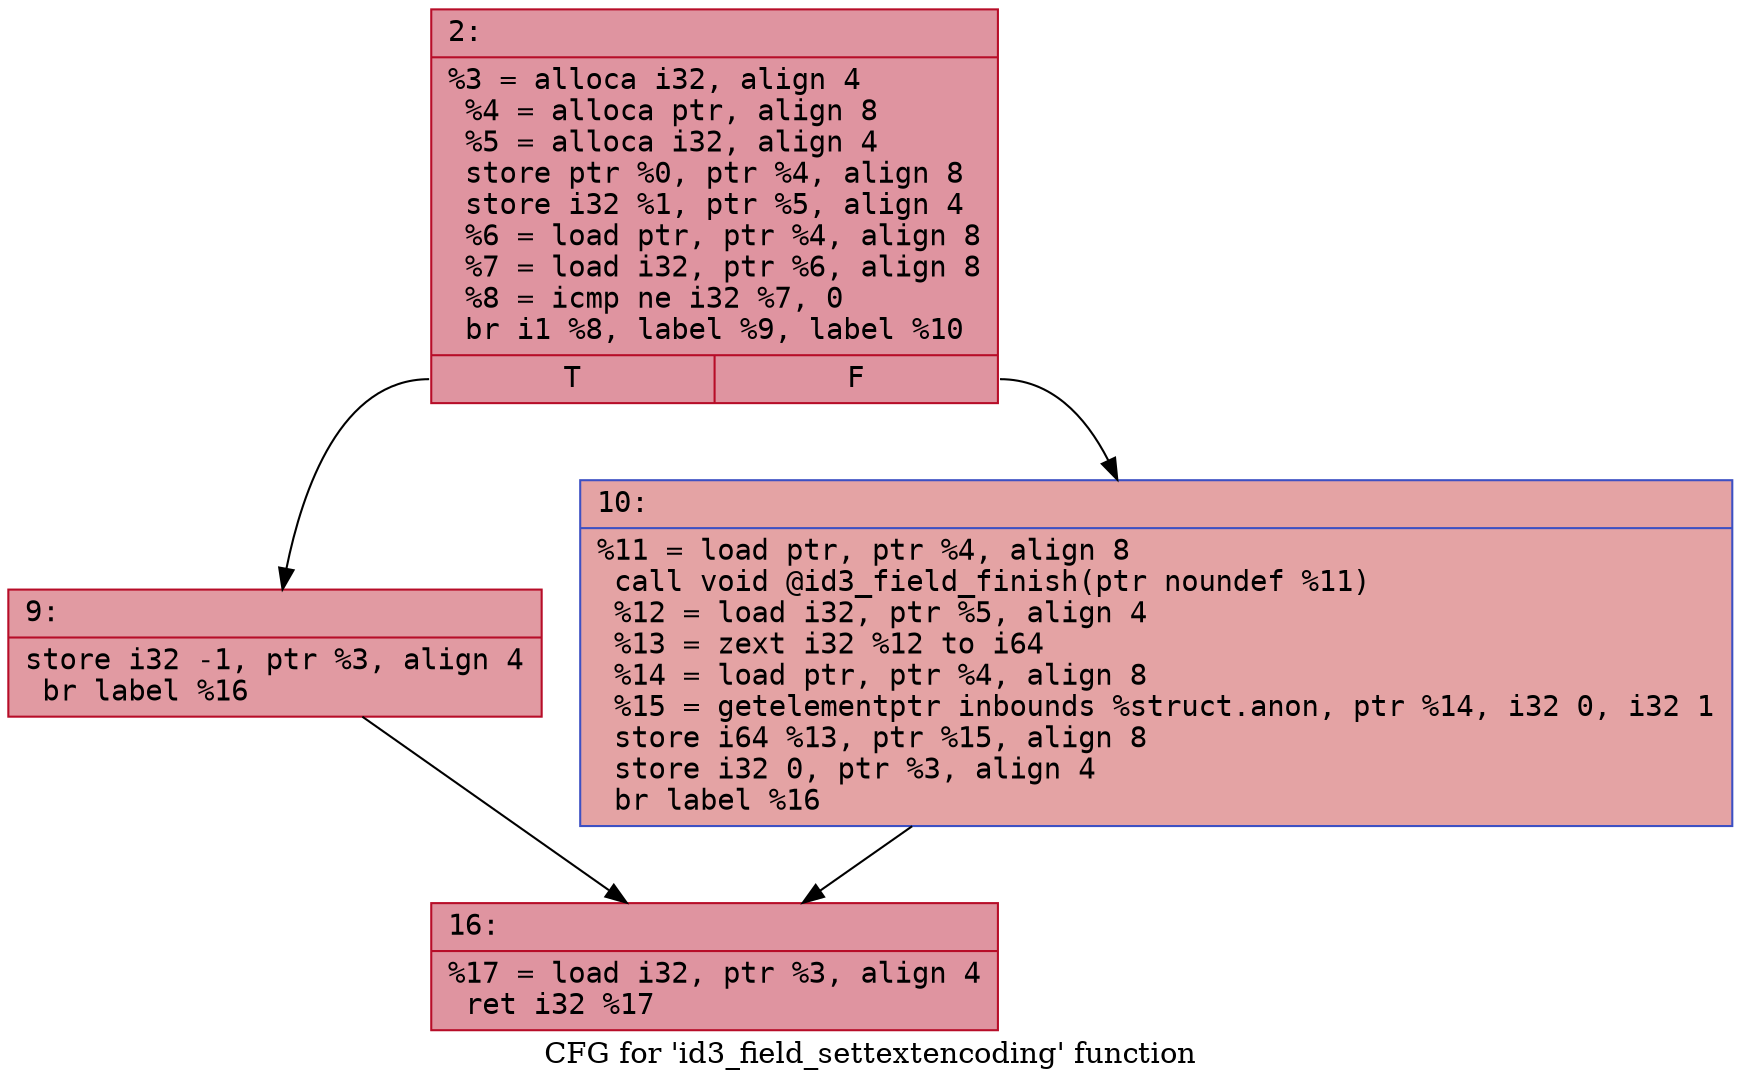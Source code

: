 digraph "CFG for 'id3_field_settextencoding' function" {
	label="CFG for 'id3_field_settextencoding' function";

	Node0x600001e510e0 [shape=record,color="#b70d28ff", style=filled, fillcolor="#b70d2870" fontname="Courier",label="{2:\l|  %3 = alloca i32, align 4\l  %4 = alloca ptr, align 8\l  %5 = alloca i32, align 4\l  store ptr %0, ptr %4, align 8\l  store i32 %1, ptr %5, align 4\l  %6 = load ptr, ptr %4, align 8\l  %7 = load i32, ptr %6, align 8\l  %8 = icmp ne i32 %7, 0\l  br i1 %8, label %9, label %10\l|{<s0>T|<s1>F}}"];
	Node0x600001e510e0:s0 -> Node0x600001e51130[tooltip="2 -> 9\nProbability 62.50%" ];
	Node0x600001e510e0:s1 -> Node0x600001e51180[tooltip="2 -> 10\nProbability 37.50%" ];
	Node0x600001e51130 [shape=record,color="#b70d28ff", style=filled, fillcolor="#bb1b2c70" fontname="Courier",label="{9:\l|  store i32 -1, ptr %3, align 4\l  br label %16\l}"];
	Node0x600001e51130 -> Node0x600001e511d0[tooltip="9 -> 16\nProbability 100.00%" ];
	Node0x600001e51180 [shape=record,color="#3d50c3ff", style=filled, fillcolor="#c32e3170" fontname="Courier",label="{10:\l|  %11 = load ptr, ptr %4, align 8\l  call void @id3_field_finish(ptr noundef %11)\l  %12 = load i32, ptr %5, align 4\l  %13 = zext i32 %12 to i64\l  %14 = load ptr, ptr %4, align 8\l  %15 = getelementptr inbounds %struct.anon, ptr %14, i32 0, i32 1\l  store i64 %13, ptr %15, align 8\l  store i32 0, ptr %3, align 4\l  br label %16\l}"];
	Node0x600001e51180 -> Node0x600001e511d0[tooltip="10 -> 16\nProbability 100.00%" ];
	Node0x600001e511d0 [shape=record,color="#b70d28ff", style=filled, fillcolor="#b70d2870" fontname="Courier",label="{16:\l|  %17 = load i32, ptr %3, align 4\l  ret i32 %17\l}"];
}

